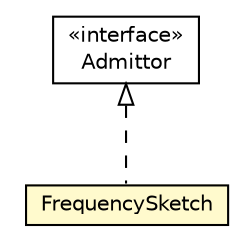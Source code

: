 #!/usr/local/bin/dot
#
# Class diagram 
# Generated by UMLGraph version R5_6-24-gf6e263 (http://www.umlgraph.org/)
#

digraph G {
	edge [fontname="Helvetica",fontsize=10,labelfontname="Helvetica",labelfontsize=10];
	node [fontname="Helvetica",fontsize=10,shape=plaintext];
	nodesep=0.25;
	ranksep=0.5;
	// com.orientechnologies.orient.core.storage.cache.chm.FrequencySketch
	c1013582 [label=<<table title="com.orientechnologies.orient.core.storage.cache.chm.FrequencySketch" border="0" cellborder="1" cellspacing="0" cellpadding="2" port="p" bgcolor="lemonChiffon" href="./FrequencySketch.html">
		<tr><td><table border="0" cellspacing="0" cellpadding="1">
<tr><td align="center" balign="center"> FrequencySketch </td></tr>
		</table></td></tr>
		</table>>, URL="./FrequencySketch.html", fontname="Helvetica", fontcolor="black", fontsize=10.0];
	//com.orientechnologies.orient.core.storage.cache.chm.FrequencySketch implements com.orientechnologies.orient.core.storage.cache.chm.Admittor
	c1014860:p -> c1013582:p [dir=back,arrowtail=empty,style=dashed];
	// com.orientechnologies.orient.core.storage.cache.chm.Admittor
	c1014860 [label=<<table title="com.orientechnologies.orient.core.storage.cache.chm.Admittor" border="0" cellborder="1" cellspacing="0" cellpadding="2" port="p" href="http://java.sun.com/j2se/1.4.2/docs/api/com/orientechnologies/orient/core/storage/cache/chm/Admittor.html">
		<tr><td><table border="0" cellspacing="0" cellpadding="1">
<tr><td align="center" balign="center"> &#171;interface&#187; </td></tr>
<tr><td align="center" balign="center"> Admittor </td></tr>
		</table></td></tr>
		</table>>, URL="http://java.sun.com/j2se/1.4.2/docs/api/com/orientechnologies/orient/core/storage/cache/chm/Admittor.html", fontname="Helvetica", fontcolor="black", fontsize=10.0];
}

